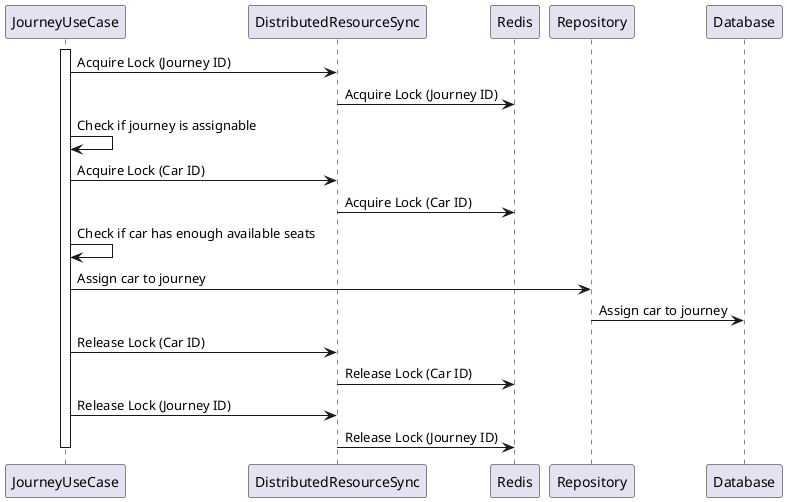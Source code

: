 @startuml assign-car-to-journey
participant JourneyUseCase
participant DistributedResourceSync
participant Redis
participant Repository
participant Database

activate JourneyUseCase
JourneyUseCase -> DistributedResourceSync: Acquire Lock (Journey ID)
DistributedResourceSync -> Redis: Acquire Lock (Journey ID)
JourneyUseCase -> JourneyUseCase: Check if journey is assignable
JourneyUseCase -> DistributedResourceSync: Acquire Lock (Car ID)
DistributedResourceSync -> Redis: Acquire Lock (Car ID)
JourneyUseCase -> JourneyUseCase: Check if car has enough available seats
JourneyUseCase -> Repository: Assign car to journey
Repository -> Database: Assign car to journey
JourneyUseCase -> DistributedResourceSync: Release Lock (Car ID)
DistributedResourceSync -> Redis: Release Lock (Car ID)
JourneyUseCase -> DistributedResourceSync: Release Lock (Journey ID)
DistributedResourceSync -> Redis: Release Lock (Journey ID)
deactivate JourneyUseCase
@enduml